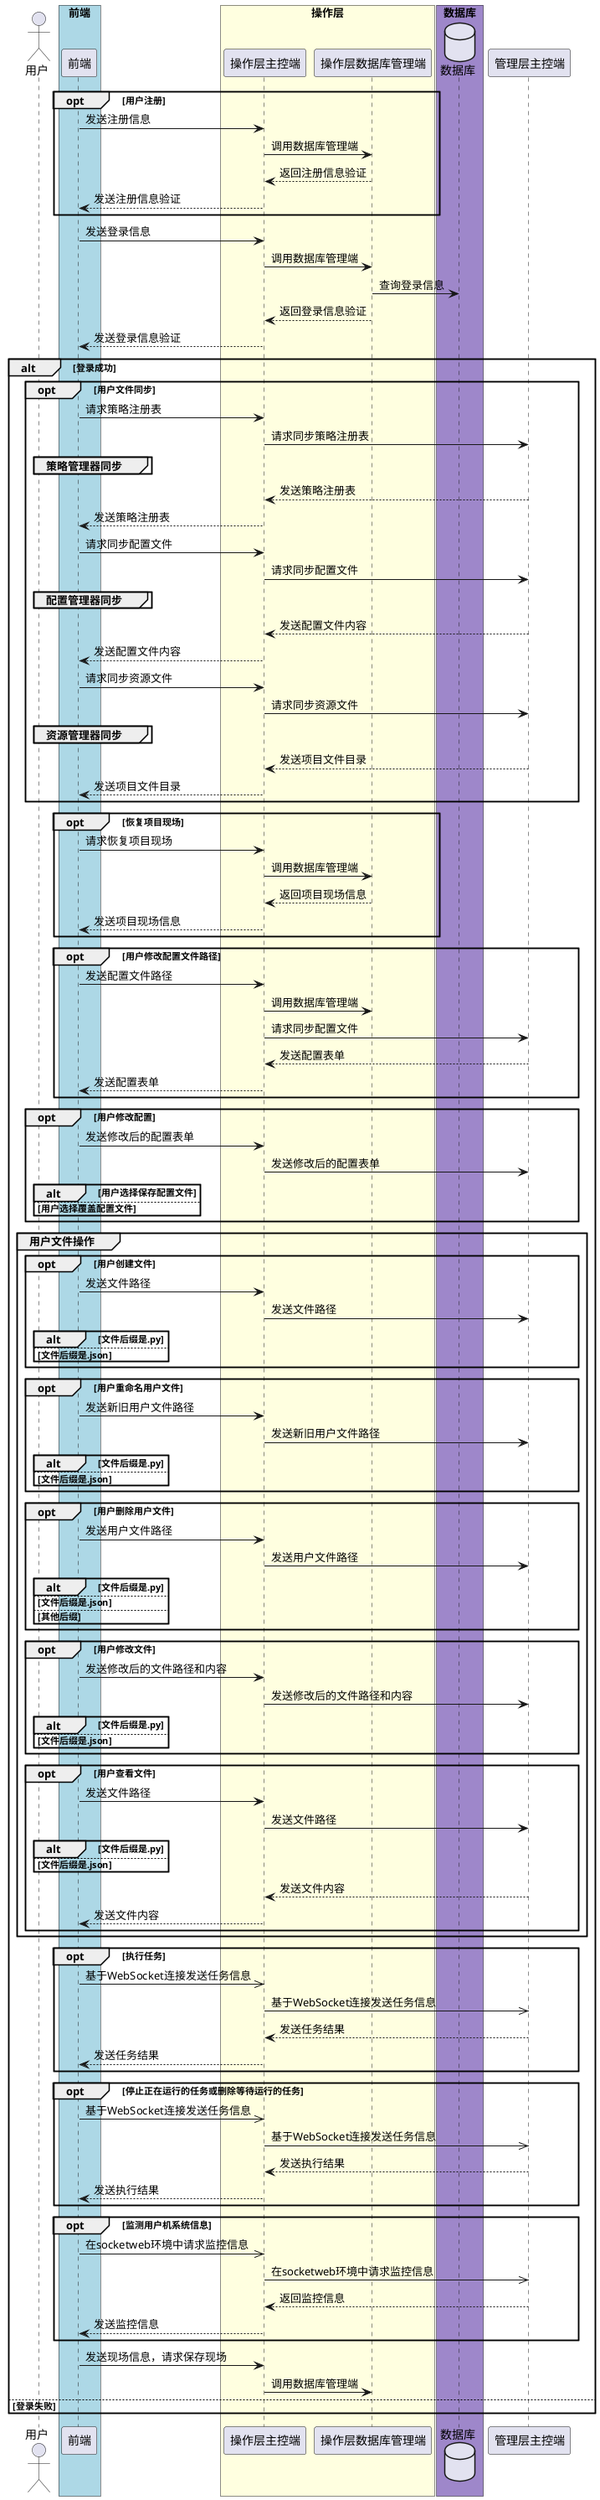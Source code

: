 @startuml

actor 用户
box "前端" #LightBlue
participant "前端" as Frontend
end box

box "操作层" #LightYellow
participant "操作层主控端" as OperationEnd

participant "操作层数据库管理端" as OpDatabaseEnd
end box

box "数据库" #9E87CA
database "数据库" as Database
end box

participant "管理层主控端" as ManagementEnd

opt 用户注册
    Frontend -> OperationEnd: 发送注册信息
    OperationEnd -> OpDatabaseEnd: 调用数据库管理端
    OpDatabaseEnd --> OperationEnd: 返回注册信息验证
    OperationEnd --> Frontend: 发送注册信息验证
end

Frontend -> OperationEnd : 发送登录信息
OperationEnd -> OpDatabaseEnd: 调用数据库管理端
OpDatabaseEnd -> Database: 查询登录信息
OpDatabaseEnd --> OperationEnd: 返回登录信息验证
OperationEnd --> Frontend: 发送登录信息验证
alt 登录成功
    opt 用户文件同步
        Frontend -> OperationEnd: 请求策略注册表
        OperationEnd -> ManagementEnd: 请求同步策略注册表
        group 策略管理器同步
        end
        ManagementEnd --> OperationEnd: 发送策略注册表
        OperationEnd --> Frontend: 发送策略注册表
        Frontend -> OperationEnd: 请求同步配置文件
        OperationEnd -> ManagementEnd: 请求同步配置文件
        group 配置管理器同步
        end
        ManagementEnd --> OperationEnd: 发送配置文件内容
        OperationEnd --> Frontend: 发送配置文件内容
        Frontend -> OperationEnd: 请求同步资源文件
        OperationEnd -> ManagementEnd: 请求同步资源文件
        group 资源管理器同步
        end
        ManagementEnd --> OperationEnd: 发送项目文件目录
        OperationEnd --> Frontend: 发送项目文件目录
    end

    opt 恢复项目现场
        Frontend -> OperationEnd: 请求恢复项目现场
        OperationEnd -> OpDatabaseEnd: 调用数据库管理端
        OpDatabaseEnd --> OperationEnd: 返回项目现场信息
        OperationEnd --> Frontend: 发送项目现场信息
    end
    opt 用户修改配置文件路径
        Frontend -> OperationEnd: 发送配置文件路径
        OperationEnd -> OpDatabaseEnd: 调用数据库管理端
        OperationEnd -> ManagementEnd: 请求同步配置文件

        ManagementEnd --> OperationEnd: 发送配置表单
        OperationEnd --> Frontend: 发送配置表单
    end
    opt 用户修改配置
        Frontend -> OperationEnd: 发送修改后的配置表单
        OperationEnd -> ManagementEnd: 发送修改后的配置表单
        alt 用户选择保存配置文件
        else 用户选择覆盖配置文件
        end
    end
    group 用户文件操作
        opt 用户创建文件
            Frontend -> OperationEnd: 发送文件路径
            OperationEnd -> ManagementEnd: 发送文件路径
            alt 文件后缀是.py
            else 文件后缀是.json
            end
        end
        opt 用户重命名用户文件
            Frontend -> OperationEnd: 发送新旧用户文件路径
            OperationEnd -> ManagementEnd: 发送新旧用户文件路径
            alt 文件后缀是.py
            else 文件后缀是.json
            end
        end
        opt 用户删除用户文件
            Frontend -> OperationEnd: 发送用户文件路径
            OperationEnd -> ManagementEnd: 发送用户文件路径
            alt 文件后缀是.py
            else 文件后缀是.json
            else 其他后缀
            end
        end

        opt 用户修改文件
            Frontend -> OperationEnd: 发送修改后的文件路径和内容
            OperationEnd -> ManagementEnd: 发送修改后的文件路径和内容
            alt 文件后缀是.py
            else 文件后缀是.json
            end
        end
        opt 用户查看文件
            Frontend -> OperationEnd: 发送文件路径
            OperationEnd -> ManagementEnd: 发送文件路径
            alt 文件后缀是.py
            else 文件后缀是.json
            end
            ManagementEnd --> OperationEnd: 发送文件内容
            OperationEnd --> Frontend: 发送文件内容
        end
    end
    opt 执行任务
        Frontend ->> OperationEnd: 基于WebSocket连接发送任务信息
        OperationEnd ->> ManagementEnd: 基于WebSocket连接发送任务信息
        ManagementEnd --> OperationEnd: 发送任务结果
        OperationEnd --> Frontend: 发送任务结果
    end
    opt 停止正在运行的任务或删除等待运行的任务
        Frontend ->> OperationEnd: 基于WebSocket连接发送任务信息
        OperationEnd ->> ManagementEnd: 基于WebSocket连接发送任务信息
        ManagementEnd --> OperationEnd: 发送执行结果
        OperationEnd --> Frontend: 发送执行结果
    end
    opt 监测用户机系统信息
        Frontend ->> OperationEnd: 在socketweb环境中请求监控信息
        OperationEnd ->> ManagementEnd: 在socketweb环境中请求监控信息
        ManagementEnd --> OperationEnd: 返回监控信息
        OperationEnd --> Frontend: 发送监控信息
    end
    Frontend -> OperationEnd: 发送现场信息，请求保存现场
    OperationEnd -> OpDatabaseEnd: 调用数据库管理端

else 登录失败
end

@enduml
